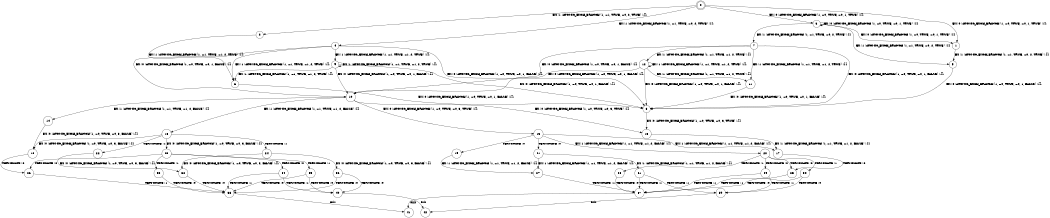 digraph BCG {
size = "7, 10.5";
center = TRUE;
node [shape = circle];
0 [peripheries = 2];
0 -> 1 [label = "EX !0 !ATOMIC_EXCH_BRANCH (1, +0, TRUE, +0, 1, TRUE) !{}"];
0 -> 2 [label = "EX !1 !ATOMIC_EXCH_BRANCH (1, +1, TRUE, +0, 2, TRUE) !{}"];
0 -> 3 [label = "EX !0 !ATOMIC_EXCH_BRANCH (1, +0, TRUE, +0, 1, TRUE) !{}"];
0 -> 4 [label = "EX !1 !ATOMIC_EXCH_BRANCH (1, +1, TRUE, +0, 2, TRUE) !{}"];
1 -> 5 [label = "EX !1 !ATOMIC_EXCH_BRANCH (1, +1, TRUE, +0, 2, TRUE) !{}"];
2 -> 6 [label = "EX !1 !ATOMIC_EXCH_BRANCH (1, +1, TRUE, +1, 2, TRUE) !{}"];
3 -> 1 [label = "EX !0 !ATOMIC_EXCH_BRANCH (1, +0, TRUE, +0, 1, TRUE) !{}"];
3 -> 5 [label = "EX !1 !ATOMIC_EXCH_BRANCH (1, +1, TRUE, +0, 2, TRUE) !{}"];
3 -> 3 [label = "EX !0 !ATOMIC_EXCH_BRANCH (1, +0, TRUE, +0, 1, TRUE) !{}"];
3 -> 7 [label = "EX !1 !ATOMIC_EXCH_BRANCH (1, +1, TRUE, +0, 2, TRUE) !{}"];
4 -> 6 [label = "EX !1 !ATOMIC_EXCH_BRANCH (1, +1, TRUE, +1, 2, TRUE) !{}"];
4 -> 8 [label = "EX !0 !ATOMIC_EXCH_BRANCH (1, +0, TRUE, +0, 1, FALSE) !{}"];
4 -> 9 [label = "EX !1 !ATOMIC_EXCH_BRANCH (1, +1, TRUE, +1, 2, TRUE) !{}"];
4 -> 10 [label = "EX !0 !ATOMIC_EXCH_BRANCH (1, +0, TRUE, +0, 1, FALSE) !{}"];
5 -> 8 [label = "EX !0 !ATOMIC_EXCH_BRANCH (1, +0, TRUE, +0, 1, FALSE) !{}"];
6 -> 8 [label = "EX !0 !ATOMIC_EXCH_BRANCH (1, +0, TRUE, +0, 1, FALSE) !{}"];
7 -> 8 [label = "EX !0 !ATOMIC_EXCH_BRANCH (1, +0, TRUE, +0, 1, FALSE) !{}"];
7 -> 11 [label = "EX !1 !ATOMIC_EXCH_BRANCH (1, +1, TRUE, +1, 2, TRUE) !{}"];
7 -> 10 [label = "EX !0 !ATOMIC_EXCH_BRANCH (1, +0, TRUE, +0, 1, FALSE) !{}"];
7 -> 12 [label = "EX !1 !ATOMIC_EXCH_BRANCH (1, +1, TRUE, +1, 2, TRUE) !{}"];
8 -> 13 [label = "EX !0 !ATOMIC_EXCH_BRANCH (1, +0, TRUE, +0, 3, TRUE) !{}"];
9 -> 6 [label = "EX !1 !ATOMIC_EXCH_BRANCH (1, +1, TRUE, +1, 2, TRUE) !{}"];
9 -> 8 [label = "EX !0 !ATOMIC_EXCH_BRANCH (1, +0, TRUE, +0, 1, FALSE) !{}"];
9 -> 9 [label = "EX !1 !ATOMIC_EXCH_BRANCH (1, +1, TRUE, +1, 2, TRUE) !{}"];
9 -> 10 [label = "EX !0 !ATOMIC_EXCH_BRANCH (1, +0, TRUE, +0, 1, FALSE) !{}"];
10 -> 13 [label = "EX !0 !ATOMIC_EXCH_BRANCH (1, +0, TRUE, +0, 3, TRUE) !{}"];
10 -> 14 [label = "EX !1 !ATOMIC_EXCH_BRANCH (1, +1, TRUE, +1, 2, FALSE) !{}"];
10 -> 15 [label = "EX !0 !ATOMIC_EXCH_BRANCH (1, +0, TRUE, +0, 3, TRUE) !{}"];
10 -> 16 [label = "EX !1 !ATOMIC_EXCH_BRANCH (1, +1, TRUE, +1, 2, FALSE) !{}"];
11 -> 8 [label = "EX !0 !ATOMIC_EXCH_BRANCH (1, +0, TRUE, +0, 1, FALSE) !{}"];
12 -> 8 [label = "EX !0 !ATOMIC_EXCH_BRANCH (1, +0, TRUE, +0, 1, FALSE) !{}"];
12 -> 11 [label = "EX !1 !ATOMIC_EXCH_BRANCH (1, +1, TRUE, +1, 2, TRUE) !{}"];
12 -> 10 [label = "EX !0 !ATOMIC_EXCH_BRANCH (1, +0, TRUE, +0, 1, FALSE) !{}"];
12 -> 12 [label = "EX !1 !ATOMIC_EXCH_BRANCH (1, +1, TRUE, +1, 2, TRUE) !{}"];
13 -> 17 [label = "EX !1 !ATOMIC_EXCH_BRANCH (1, +1, TRUE, +1, 2, FALSE) !{}"];
14 -> 18 [label = "EX !0 !ATOMIC_EXCH_BRANCH (1, +0, TRUE, +0, 3, FALSE) !{}"];
15 -> 17 [label = "EX !1 !ATOMIC_EXCH_BRANCH (1, +1, TRUE, +1, 2, FALSE) !{}"];
15 -> 19 [label = "TERMINATE !0"];
15 -> 20 [label = "EX !1 !ATOMIC_EXCH_BRANCH (1, +1, TRUE, +1, 2, FALSE) !{}"];
15 -> 21 [label = "TERMINATE !0"];
16 -> 18 [label = "EX !0 !ATOMIC_EXCH_BRANCH (1, +0, TRUE, +0, 3, FALSE) !{}"];
16 -> 22 [label = "TERMINATE !1"];
16 -> 23 [label = "EX !0 !ATOMIC_EXCH_BRANCH (1, +0, TRUE, +0, 3, FALSE) !{}"];
16 -> 24 [label = "TERMINATE !1"];
17 -> 25 [label = "TERMINATE !0"];
18 -> 26 [label = "TERMINATE !0"];
19 -> 27 [label = "EX !1 !ATOMIC_EXCH_BRANCH (1, +1, TRUE, +1, 2, FALSE) !{}"];
20 -> 25 [label = "TERMINATE !0"];
20 -> 28 [label = "TERMINATE !1"];
20 -> 29 [label = "TERMINATE !0"];
20 -> 30 [label = "TERMINATE !1"];
21 -> 27 [label = "EX !1 !ATOMIC_EXCH_BRANCH (1, +1, TRUE, +1, 2, FALSE) !{}"];
21 -> 31 [label = "EX !1 !ATOMIC_EXCH_BRANCH (1, +1, TRUE, +1, 2, FALSE) !{}"];
22 -> 32 [label = "EX !0 !ATOMIC_EXCH_BRANCH (1, +0, TRUE, +0, 3, FALSE) !{}"];
23 -> 26 [label = "TERMINATE !0"];
23 -> 33 [label = "TERMINATE !1"];
23 -> 34 [label = "TERMINATE !0"];
23 -> 35 [label = "TERMINATE !1"];
24 -> 32 [label = "EX !0 !ATOMIC_EXCH_BRANCH (1, +0, TRUE, +0, 3, FALSE) !{}"];
24 -> 36 [label = "EX !0 !ATOMIC_EXCH_BRANCH (1, +0, TRUE, +0, 3, FALSE) !{}"];
25 -> 37 [label = "TERMINATE !1"];
26 -> 38 [label = "TERMINATE !1"];
27 -> 37 [label = "TERMINATE !1"];
28 -> 37 [label = "TERMINATE !0"];
29 -> 37 [label = "TERMINATE !1"];
29 -> 39 [label = "TERMINATE !1"];
30 -> 37 [label = "TERMINATE !0"];
30 -> 39 [label = "TERMINATE !0"];
31 -> 37 [label = "TERMINATE !1"];
31 -> 39 [label = "TERMINATE !1"];
32 -> 38 [label = "TERMINATE !0"];
33 -> 38 [label = "TERMINATE !0"];
34 -> 38 [label = "TERMINATE !1"];
34 -> 40 [label = "TERMINATE !1"];
35 -> 38 [label = "TERMINATE !0"];
35 -> 40 [label = "TERMINATE !0"];
36 -> 38 [label = "TERMINATE !0"];
36 -> 40 [label = "TERMINATE !0"];
37 -> 41 [label = "exit"];
38 -> 41 [label = "exit"];
39 -> 42 [label = "exit"];
40 -> 42 [label = "exit"];
}
